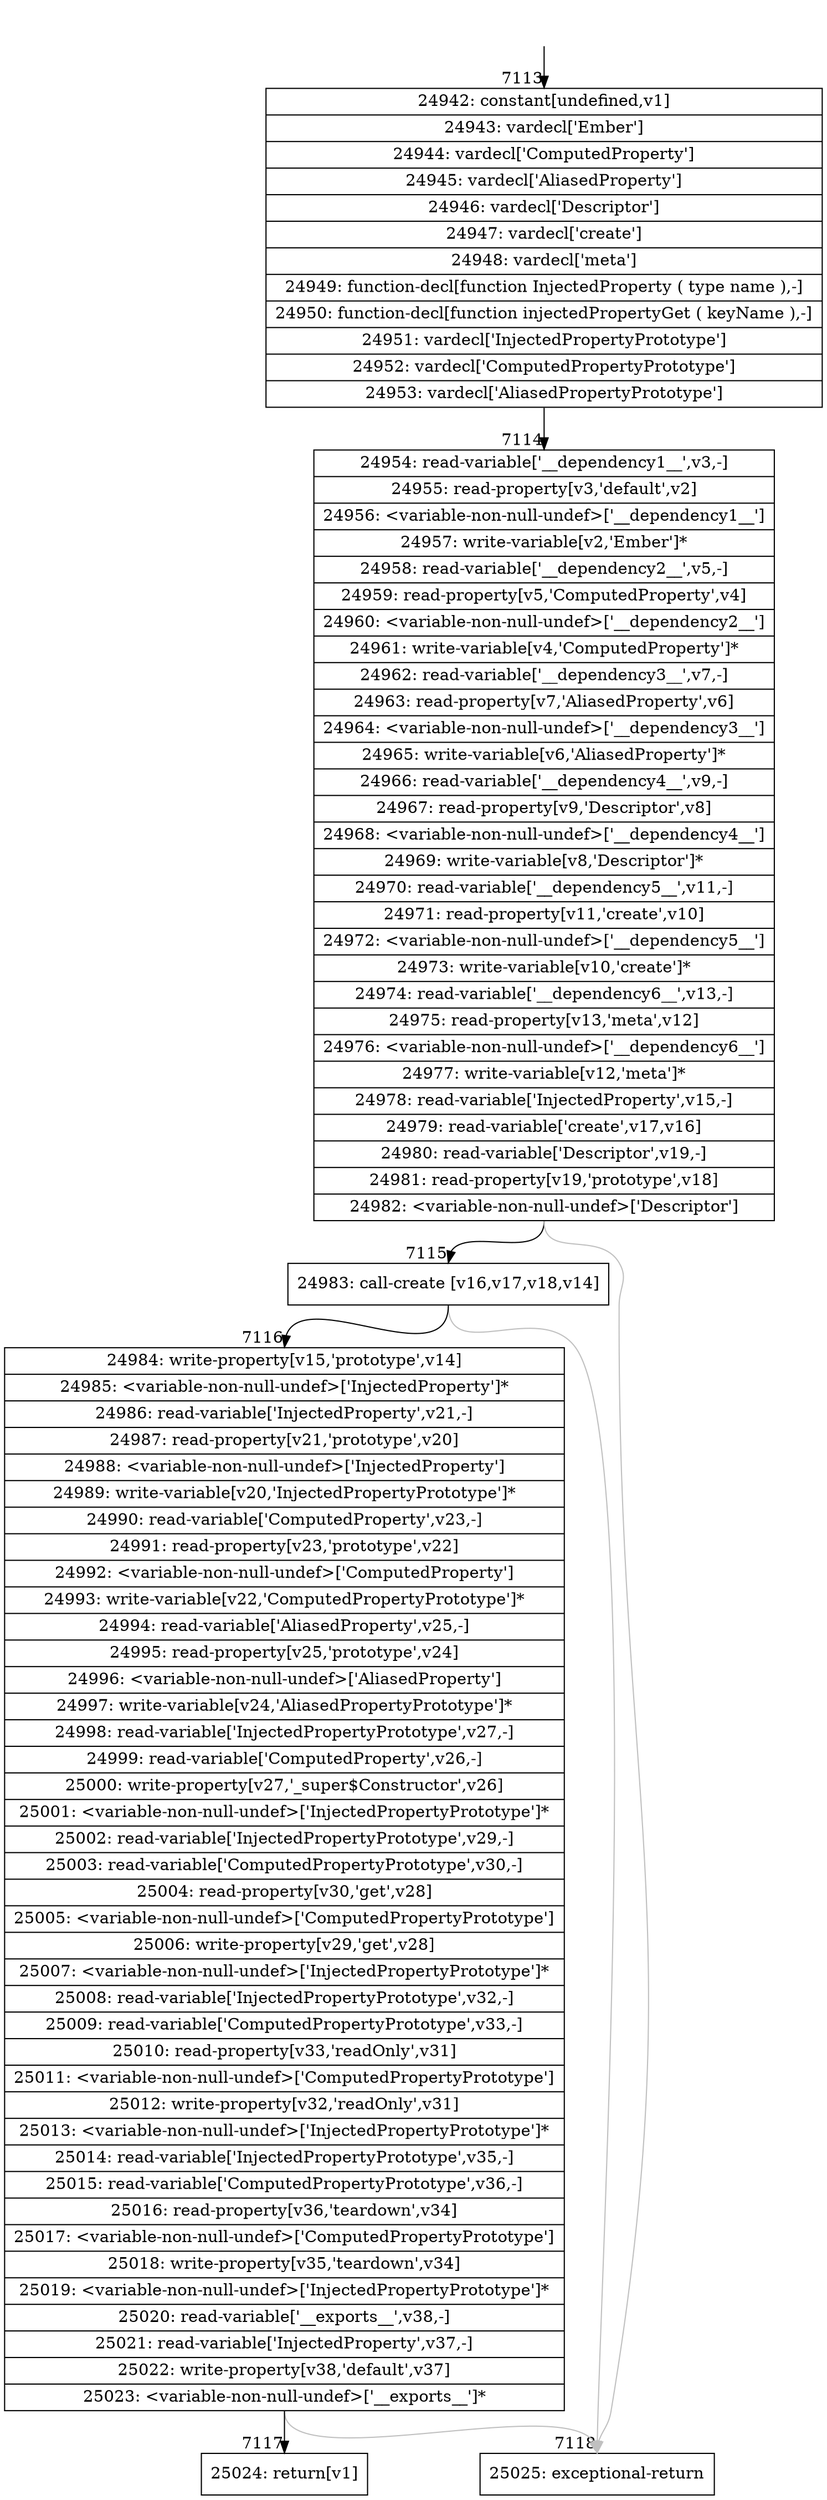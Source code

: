 digraph {
rankdir="TD"
BB_entry586[shape=none,label=""];
BB_entry586 -> BB7113 [tailport=s, headport=n, headlabel="    7113"]
BB7113 [shape=record label="{24942: constant[undefined,v1]|24943: vardecl['Ember']|24944: vardecl['ComputedProperty']|24945: vardecl['AliasedProperty']|24946: vardecl['Descriptor']|24947: vardecl['create']|24948: vardecl['meta']|24949: function-decl[function InjectedProperty ( type name ),-]|24950: function-decl[function injectedPropertyGet ( keyName ),-]|24951: vardecl['InjectedPropertyPrototype']|24952: vardecl['ComputedPropertyPrototype']|24953: vardecl['AliasedPropertyPrototype']}" ] 
BB7113 -> BB7114 [tailport=s, headport=n, headlabel="      7114"]
BB7114 [shape=record label="{24954: read-variable['__dependency1__',v3,-]|24955: read-property[v3,'default',v2]|24956: \<variable-non-null-undef\>['__dependency1__']|24957: write-variable[v2,'Ember']*|24958: read-variable['__dependency2__',v5,-]|24959: read-property[v5,'ComputedProperty',v4]|24960: \<variable-non-null-undef\>['__dependency2__']|24961: write-variable[v4,'ComputedProperty']*|24962: read-variable['__dependency3__',v7,-]|24963: read-property[v7,'AliasedProperty',v6]|24964: \<variable-non-null-undef\>['__dependency3__']|24965: write-variable[v6,'AliasedProperty']*|24966: read-variable['__dependency4__',v9,-]|24967: read-property[v9,'Descriptor',v8]|24968: \<variable-non-null-undef\>['__dependency4__']|24969: write-variable[v8,'Descriptor']*|24970: read-variable['__dependency5__',v11,-]|24971: read-property[v11,'create',v10]|24972: \<variable-non-null-undef\>['__dependency5__']|24973: write-variable[v10,'create']*|24974: read-variable['__dependency6__',v13,-]|24975: read-property[v13,'meta',v12]|24976: \<variable-non-null-undef\>['__dependency6__']|24977: write-variable[v12,'meta']*|24978: read-variable['InjectedProperty',v15,-]|24979: read-variable['create',v17,v16]|24980: read-variable['Descriptor',v19,-]|24981: read-property[v19,'prototype',v18]|24982: \<variable-non-null-undef\>['Descriptor']}" ] 
BB7114 -> BB7115 [tailport=s, headport=n, headlabel="      7115"]
BB7114 -> BB7118 [tailport=s, headport=n, color=gray, headlabel="      7118"]
BB7115 [shape=record label="{24983: call-create [v16,v17,v18,v14]}" ] 
BB7115 -> BB7116 [tailport=s, headport=n, headlabel="      7116"]
BB7115 -> BB7118 [tailport=s, headport=n, color=gray]
BB7116 [shape=record label="{24984: write-property[v15,'prototype',v14]|24985: \<variable-non-null-undef\>['InjectedProperty']*|24986: read-variable['InjectedProperty',v21,-]|24987: read-property[v21,'prototype',v20]|24988: \<variable-non-null-undef\>['InjectedProperty']|24989: write-variable[v20,'InjectedPropertyPrototype']*|24990: read-variable['ComputedProperty',v23,-]|24991: read-property[v23,'prototype',v22]|24992: \<variable-non-null-undef\>['ComputedProperty']|24993: write-variable[v22,'ComputedPropertyPrototype']*|24994: read-variable['AliasedProperty',v25,-]|24995: read-property[v25,'prototype',v24]|24996: \<variable-non-null-undef\>['AliasedProperty']|24997: write-variable[v24,'AliasedPropertyPrototype']*|24998: read-variable['InjectedPropertyPrototype',v27,-]|24999: read-variable['ComputedProperty',v26,-]|25000: write-property[v27,'_super$Constructor',v26]|25001: \<variable-non-null-undef\>['InjectedPropertyPrototype']*|25002: read-variable['InjectedPropertyPrototype',v29,-]|25003: read-variable['ComputedPropertyPrototype',v30,-]|25004: read-property[v30,'get',v28]|25005: \<variable-non-null-undef\>['ComputedPropertyPrototype']|25006: write-property[v29,'get',v28]|25007: \<variable-non-null-undef\>['InjectedPropertyPrototype']*|25008: read-variable['InjectedPropertyPrototype',v32,-]|25009: read-variable['ComputedPropertyPrototype',v33,-]|25010: read-property[v33,'readOnly',v31]|25011: \<variable-non-null-undef\>['ComputedPropertyPrototype']|25012: write-property[v32,'readOnly',v31]|25013: \<variable-non-null-undef\>['InjectedPropertyPrototype']*|25014: read-variable['InjectedPropertyPrototype',v35,-]|25015: read-variable['ComputedPropertyPrototype',v36,-]|25016: read-property[v36,'teardown',v34]|25017: \<variable-non-null-undef\>['ComputedPropertyPrototype']|25018: write-property[v35,'teardown',v34]|25019: \<variable-non-null-undef\>['InjectedPropertyPrototype']*|25020: read-variable['__exports__',v38,-]|25021: read-variable['InjectedProperty',v37,-]|25022: write-property[v38,'default',v37]|25023: \<variable-non-null-undef\>['__exports__']*}" ] 
BB7116 -> BB7117 [tailport=s, headport=n, headlabel="      7117"]
BB7116 -> BB7118 [tailport=s, headport=n, color=gray]
BB7117 [shape=record label="{25024: return[v1]}" ] 
BB7118 [shape=record label="{25025: exceptional-return}" ] 
//#$~ 13173
}
